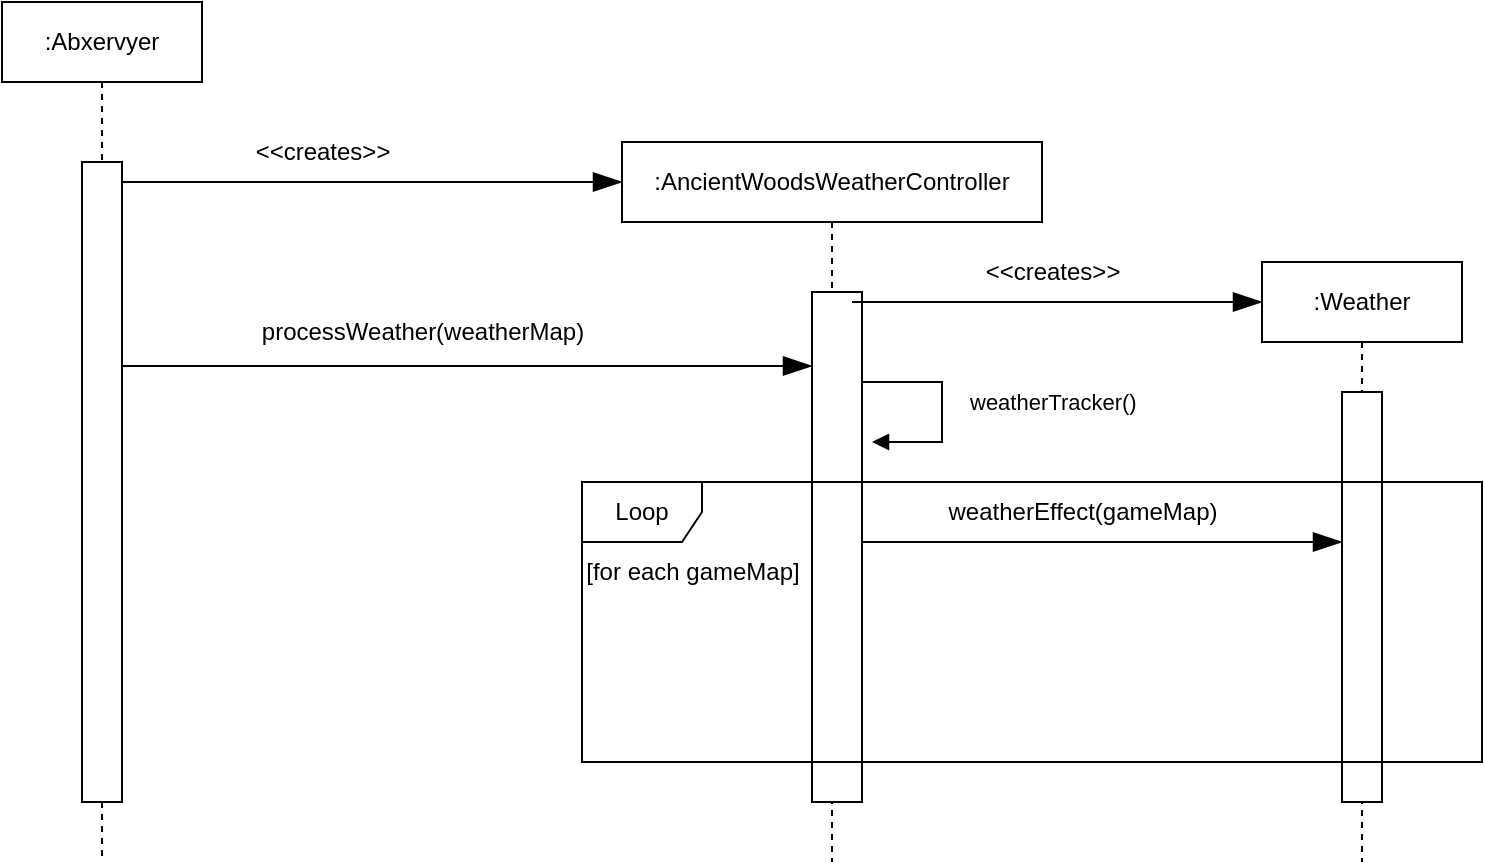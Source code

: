 <mxfile version="22.0.4" type="device">
  <diagram name="Page-1" id="pdIArzNAaK0YGo7IiWCU">
    <mxGraphModel dx="1050" dy="581" grid="1" gridSize="10" guides="1" tooltips="1" connect="1" arrows="1" fold="1" page="1" pageScale="1" pageWidth="850" pageHeight="1100" math="0" shadow="0">
      <root>
        <mxCell id="0" />
        <mxCell id="1" parent="0" />
        <mxCell id="HouYv5_amKxwgHcmpArk-2" value=":Abxervyer" style="shape=umlLifeline;perimeter=lifelinePerimeter;whiteSpace=wrap;html=1;container=1;dropTarget=0;collapsible=0;recursiveResize=0;outlineConnect=0;portConstraint=eastwest;newEdgeStyle={&quot;curved&quot;:0,&quot;rounded&quot;:0};" vertex="1" parent="1">
          <mxGeometry x="90" y="60" width="100" height="430" as="geometry" />
        </mxCell>
        <mxCell id="HouYv5_amKxwgHcmpArk-6" value="" style="html=1;points=[[0,0,0,0,5],[0,1,0,0,-5],[1,0,0,0,5],[1,1,0,0,-5]];perimeter=orthogonalPerimeter;outlineConnect=0;targetShapes=umlLifeline;portConstraint=eastwest;newEdgeStyle={&quot;curved&quot;:0,&quot;rounded&quot;:0};" vertex="1" parent="HouYv5_amKxwgHcmpArk-2">
          <mxGeometry x="40" y="80" width="20" height="320" as="geometry" />
        </mxCell>
        <mxCell id="HouYv5_amKxwgHcmpArk-3" value=":AncientWoodsWeatherController" style="shape=umlLifeline;perimeter=lifelinePerimeter;whiteSpace=wrap;html=1;container=1;dropTarget=0;collapsible=0;recursiveResize=0;outlineConnect=0;portConstraint=eastwest;newEdgeStyle={&quot;curved&quot;:0,&quot;rounded&quot;:0};" vertex="1" parent="1">
          <mxGeometry x="400" y="130" width="210" height="360" as="geometry" />
        </mxCell>
        <mxCell id="HouYv5_amKxwgHcmpArk-7" value="" style="html=1;points=[[0,0,0,0,5],[0,1,0,0,-5],[1,0,0,0,5],[1,1,0,0,-5]];perimeter=orthogonalPerimeter;outlineConnect=0;targetShapes=umlLifeline;portConstraint=eastwest;newEdgeStyle={&quot;curved&quot;:0,&quot;rounded&quot;:0};" vertex="1" parent="HouYv5_amKxwgHcmpArk-3">
          <mxGeometry x="95" y="75" width="25" height="255" as="geometry" />
        </mxCell>
        <mxCell id="HouYv5_amKxwgHcmpArk-4" value="" style="endArrow=blockThin;endFill=1;endSize=12;html=1;rounded=0;" edge="1" parent="1">
          <mxGeometry width="160" relative="1" as="geometry">
            <mxPoint x="150" y="150" as="sourcePoint" />
            <mxPoint x="400" y="150" as="targetPoint" />
          </mxGeometry>
        </mxCell>
        <mxCell id="HouYv5_amKxwgHcmpArk-8" value=":Weather" style="shape=umlLifeline;perimeter=lifelinePerimeter;whiteSpace=wrap;html=1;container=1;dropTarget=0;collapsible=0;recursiveResize=0;outlineConnect=0;portConstraint=eastwest;newEdgeStyle={&quot;curved&quot;:0,&quot;rounded&quot;:0};" vertex="1" parent="1">
          <mxGeometry x="720" y="190" width="100" height="300" as="geometry" />
        </mxCell>
        <mxCell id="HouYv5_amKxwgHcmpArk-9" value="" style="html=1;points=[[0,0,0,0,5],[0,1,0,0,-5],[1,0,0,0,5],[1,1,0,0,-5]];perimeter=orthogonalPerimeter;outlineConnect=0;targetShapes=umlLifeline;portConstraint=eastwest;newEdgeStyle={&quot;curved&quot;:0,&quot;rounded&quot;:0};" vertex="1" parent="HouYv5_amKxwgHcmpArk-8">
          <mxGeometry x="40" y="65" width="20" height="205" as="geometry" />
        </mxCell>
        <mxCell id="HouYv5_amKxwgHcmpArk-12" value="&amp;lt;&amp;lt;creates&amp;gt;&amp;gt;" style="text;html=1;align=center;verticalAlign=middle;resizable=0;points=[];autosize=1;strokeColor=none;fillColor=none;" vertex="1" parent="1">
          <mxGeometry x="205" y="120" width="90" height="30" as="geometry" />
        </mxCell>
        <mxCell id="HouYv5_amKxwgHcmpArk-15" value="" style="endArrow=blockThin;endFill=1;endSize=12;html=1;rounded=0;" edge="1" parent="1" source="HouYv5_amKxwgHcmpArk-7" target="HouYv5_amKxwgHcmpArk-9">
          <mxGeometry width="160" relative="1" as="geometry">
            <mxPoint x="525" y="345" as="sourcePoint" />
            <mxPoint x="730" y="345" as="targetPoint" />
            <Array as="points">
              <mxPoint x="590" y="330" />
            </Array>
          </mxGeometry>
        </mxCell>
        <mxCell id="HouYv5_amKxwgHcmpArk-16" value="weatherEffect(gameMap)" style="text;html=1;align=center;verticalAlign=middle;resizable=0;points=[];autosize=1;strokeColor=none;fillColor=none;" vertex="1" parent="1">
          <mxGeometry x="550" y="300" width="160" height="30" as="geometry" />
        </mxCell>
        <mxCell id="HouYv5_amKxwgHcmpArk-17" value="Loop" style="shape=umlFrame;whiteSpace=wrap;html=1;pointerEvents=0;" vertex="1" parent="1">
          <mxGeometry x="380" y="300" width="450" height="140" as="geometry" />
        </mxCell>
        <mxCell id="HouYv5_amKxwgHcmpArk-21" value="weatherTracker()" style="html=1;align=left;spacingLeft=2;endArrow=block;rounded=0;edgeStyle=orthogonalEdgeStyle;curved=0;rounded=0;" edge="1" parent="1">
          <mxGeometry x="-0.048" y="10" relative="1" as="geometry">
            <mxPoint x="520" y="250" as="sourcePoint" />
            <Array as="points">
              <mxPoint x="560" y="250" />
              <mxPoint x="560" y="280" />
            </Array>
            <mxPoint x="525" y="280" as="targetPoint" />
            <mxPoint as="offset" />
          </mxGeometry>
        </mxCell>
        <mxCell id="HouYv5_amKxwgHcmpArk-24" value="" style="endArrow=blockThin;endFill=1;endSize=12;html=1;rounded=0;" edge="1" parent="1">
          <mxGeometry width="160" relative="1" as="geometry">
            <mxPoint x="150" y="242" as="sourcePoint" />
            <mxPoint x="495" y="242" as="targetPoint" />
          </mxGeometry>
        </mxCell>
        <mxCell id="HouYv5_amKxwgHcmpArk-25" value="processWeather(weatherMap)" style="text;html=1;align=center;verticalAlign=middle;resizable=0;points=[];autosize=1;strokeColor=none;fillColor=none;" vertex="1" parent="1">
          <mxGeometry x="210" y="210" width="180" height="30" as="geometry" />
        </mxCell>
        <mxCell id="HouYv5_amKxwgHcmpArk-26" value="[for each gameMap]" style="text;html=1;align=center;verticalAlign=middle;resizable=0;points=[];autosize=1;strokeColor=none;fillColor=none;" vertex="1" parent="1">
          <mxGeometry x="370" y="330" width="130" height="30" as="geometry" />
        </mxCell>
        <mxCell id="HouYv5_amKxwgHcmpArk-31" value="" style="endArrow=blockThin;endFill=1;endSize=12;html=1;rounded=0;" edge="1" parent="1">
          <mxGeometry width="160" relative="1" as="geometry">
            <mxPoint x="515" y="210" as="sourcePoint" />
            <mxPoint x="720" y="210" as="targetPoint" />
          </mxGeometry>
        </mxCell>
        <mxCell id="HouYv5_amKxwgHcmpArk-32" value="&amp;lt;&amp;lt;creates&amp;gt;&amp;gt;" style="text;html=1;align=center;verticalAlign=middle;resizable=0;points=[];autosize=1;strokeColor=none;fillColor=none;" vertex="1" parent="1">
          <mxGeometry x="570" y="180" width="90" height="30" as="geometry" />
        </mxCell>
      </root>
    </mxGraphModel>
  </diagram>
</mxfile>
